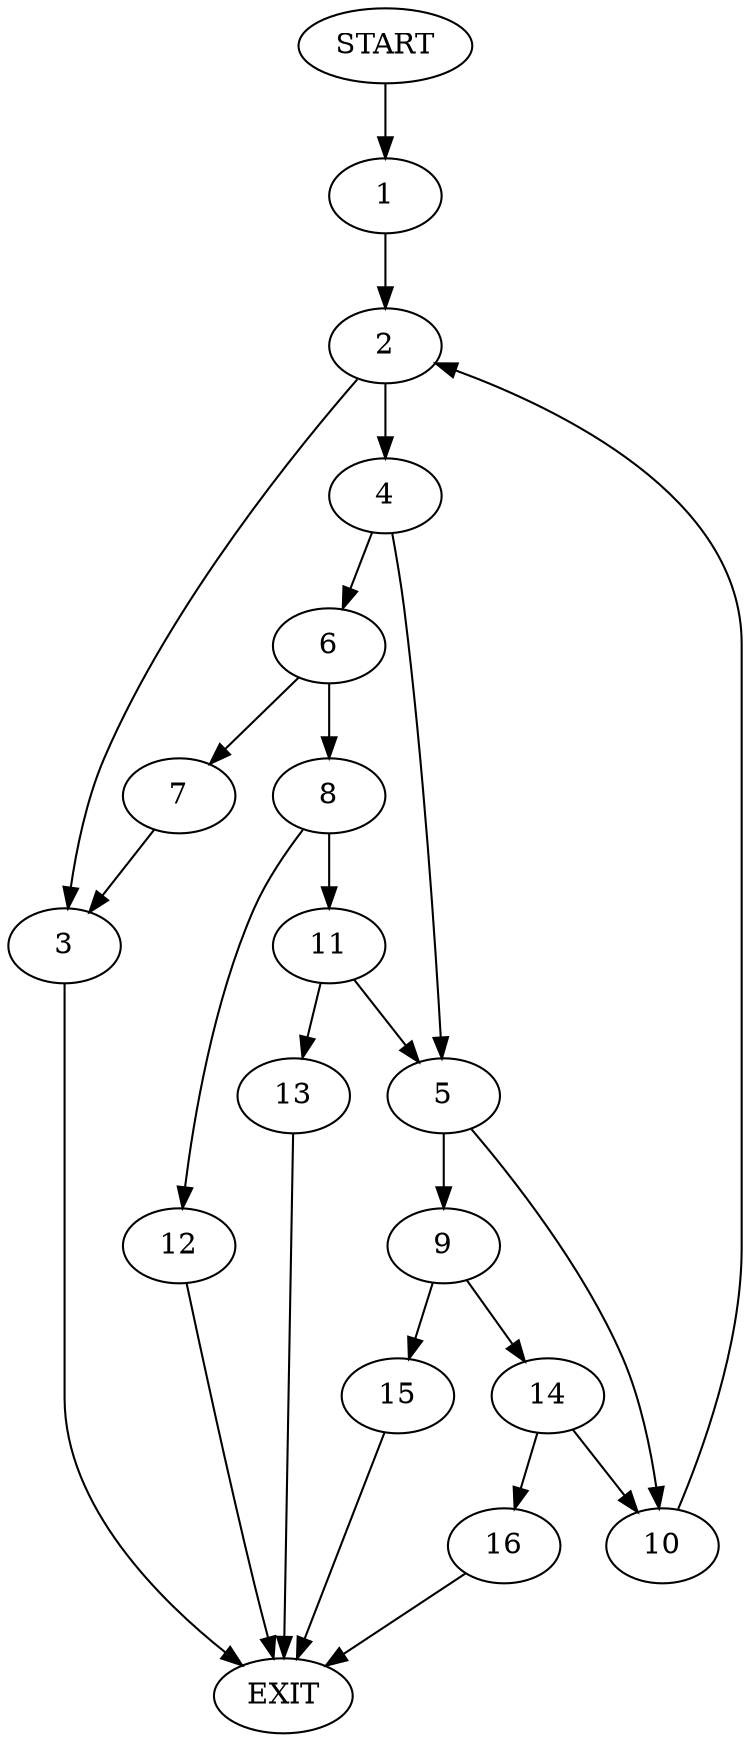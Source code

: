 digraph {
0 [label="START"]
17 [label="EXIT"]
0 -> 1
1 -> 2
2 -> 3
2 -> 4
3 -> 17
4 -> 5
4 -> 6
6 -> 7
6 -> 8
5 -> 9
5 -> 10
7 -> 3
8 -> 11
8 -> 12
12 -> 17
11 -> 5
11 -> 13
13 -> 17
9 -> 14
9 -> 15
10 -> 2
14 -> 16
14 -> 10
15 -> 17
16 -> 17
}

